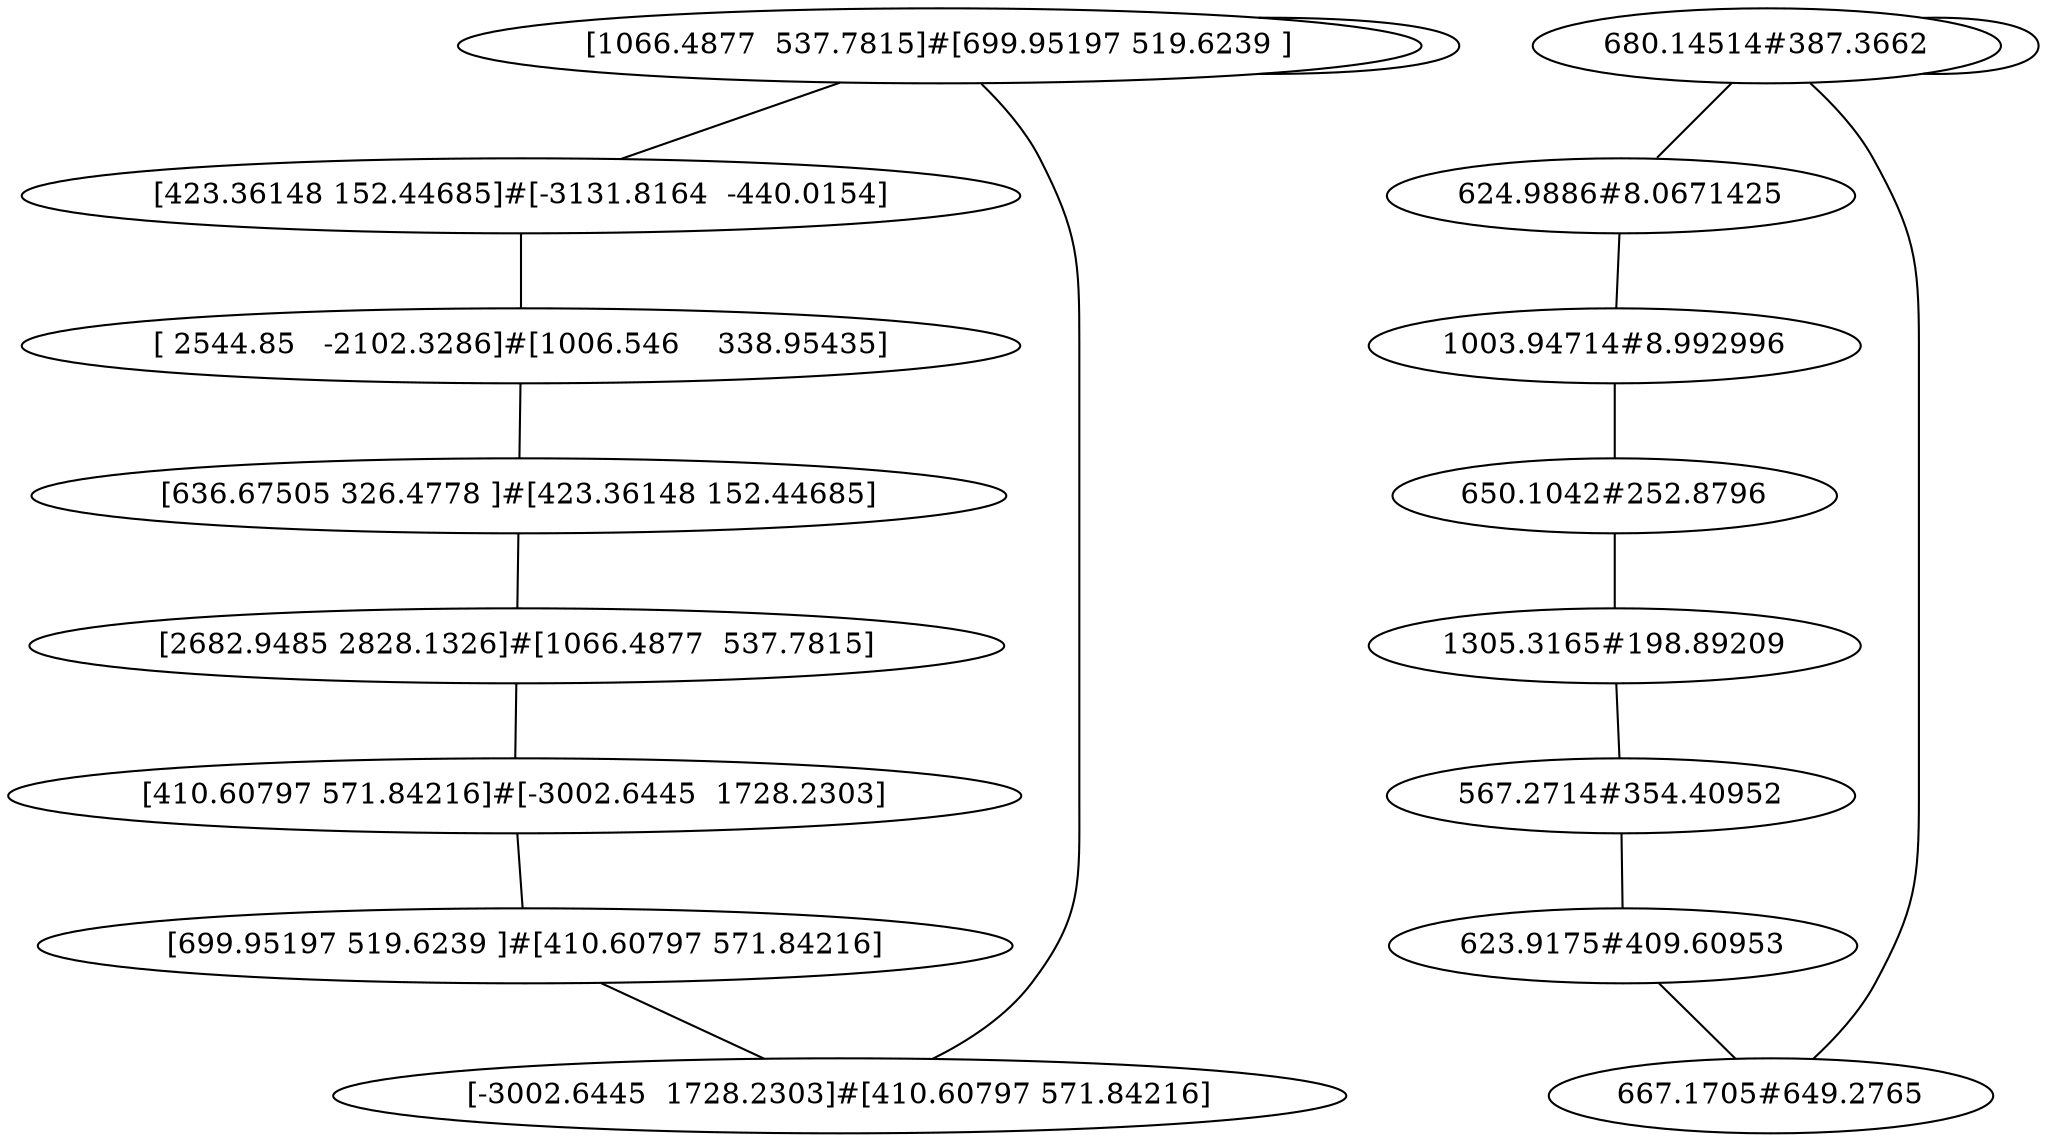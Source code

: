graph  {
"[1066.4877  537.7815]#[699.95197 519.6239 ]";
"[423.36148 152.44685]#[-3131.8164  -440.0154]";
"[ 2544.85   -2102.3286]#[1006.546    338.95435]";
"[636.67505 326.4778 ]#[423.36148 152.44685]";
"[2682.9485 2828.1326]#[1066.4877  537.7815]";
"[410.60797 571.84216]#[-3002.6445  1728.2303]";
"[699.95197 519.6239 ]#[410.60797 571.84216]";
"[-3002.6445  1728.2303]#[410.60797 571.84216]";
"680.14514#387.3662";
"624.9886#8.0671425";
"1003.94714#8.992996";
"650.1042#252.8796";
"1305.3165#198.89209";
"567.2714#354.40952";
"623.9175#409.60953";
"667.1705#649.2765";
"[1066.4877  537.7815]#[699.95197 519.6239 ]" -- "[1066.4877  537.7815]#[699.95197 519.6239 ]";
"[1066.4877  537.7815]#[699.95197 519.6239 ]" -- "[423.36148 152.44685]#[-3131.8164  -440.0154]";
"[1066.4877  537.7815]#[699.95197 519.6239 ]" -- "[-3002.6445  1728.2303]#[410.60797 571.84216]";
"[423.36148 152.44685]#[-3131.8164  -440.0154]" -- "[ 2544.85   -2102.3286]#[1006.546    338.95435]";
"[ 2544.85   -2102.3286]#[1006.546    338.95435]" -- "[636.67505 326.4778 ]#[423.36148 152.44685]";
"[636.67505 326.4778 ]#[423.36148 152.44685]" -- "[2682.9485 2828.1326]#[1066.4877  537.7815]";
"[2682.9485 2828.1326]#[1066.4877  537.7815]" -- "[410.60797 571.84216]#[-3002.6445  1728.2303]";
"[410.60797 571.84216]#[-3002.6445  1728.2303]" -- "[699.95197 519.6239 ]#[410.60797 571.84216]";
"[699.95197 519.6239 ]#[410.60797 571.84216]" -- "[-3002.6445  1728.2303]#[410.60797 571.84216]";
"680.14514#387.3662" -- "680.14514#387.3662";
"680.14514#387.3662" -- "624.9886#8.0671425";
"680.14514#387.3662" -- "667.1705#649.2765";
"624.9886#8.0671425" -- "1003.94714#8.992996";
"1003.94714#8.992996" -- "650.1042#252.8796";
"650.1042#252.8796" -- "1305.3165#198.89209";
"1305.3165#198.89209" -- "567.2714#354.40952";
"567.2714#354.40952" -- "623.9175#409.60953";
"623.9175#409.60953" -- "667.1705#649.2765";
}
